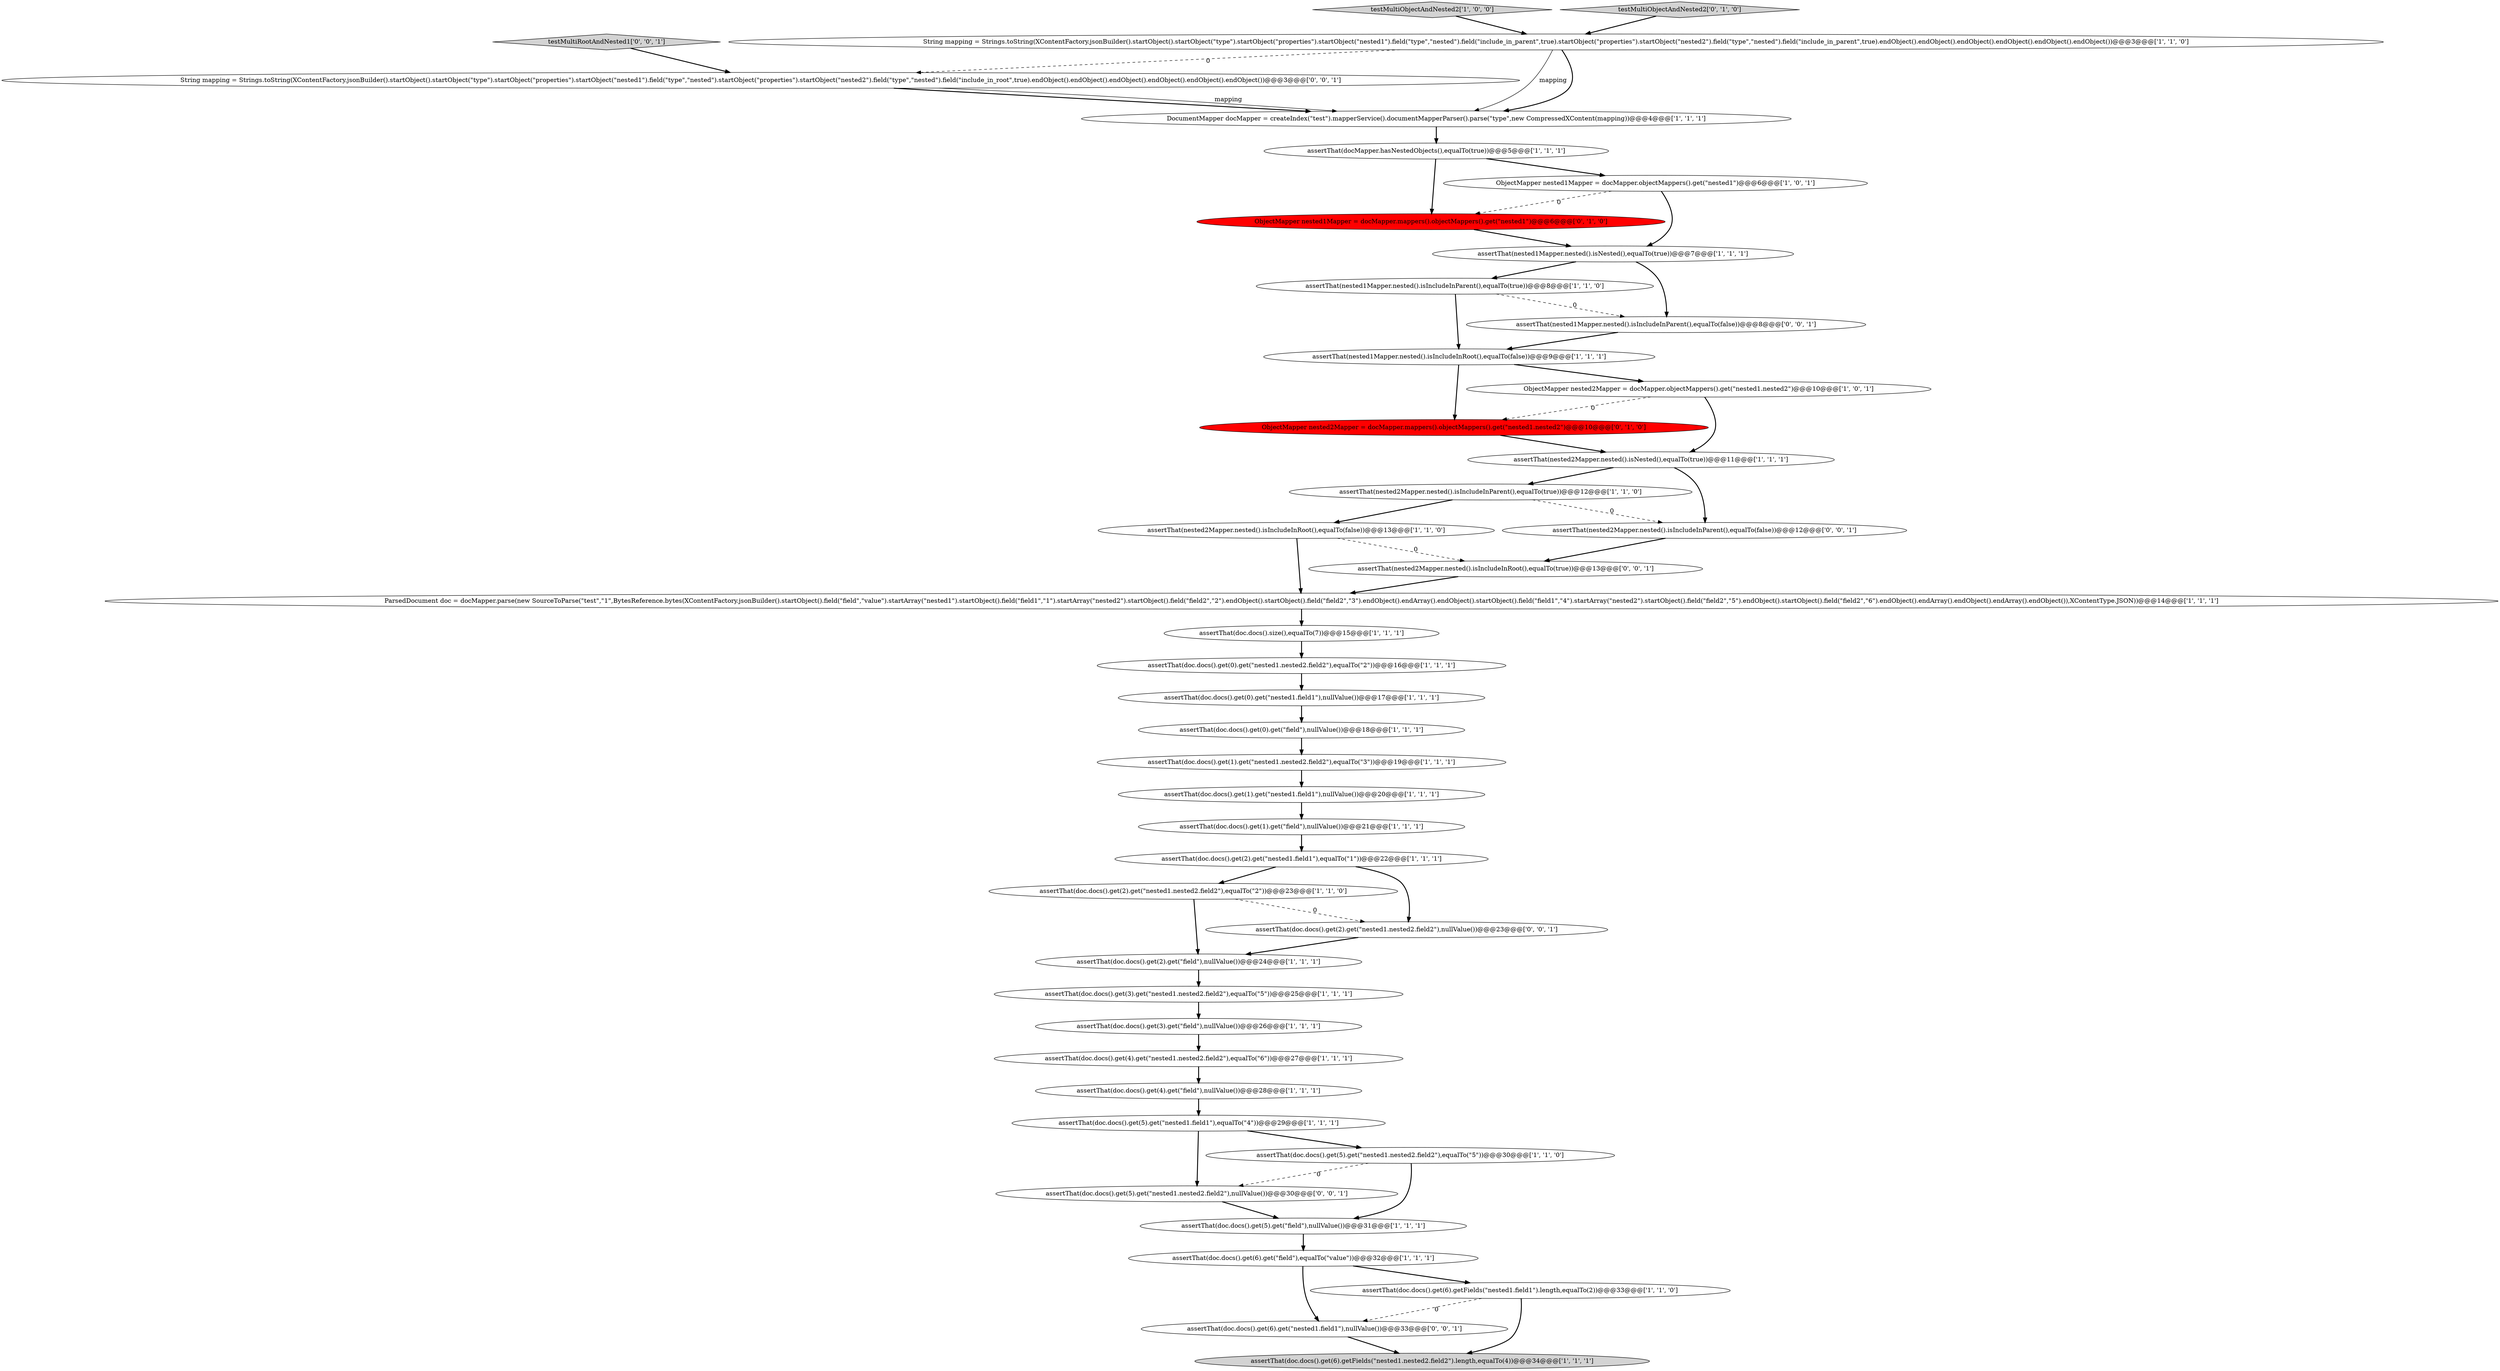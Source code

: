 digraph {
24 [style = filled, label = "assertThat(nested2Mapper.nested().isIncludeInParent(),equalTo(true))@@@12@@@['1', '1', '0']", fillcolor = white, shape = ellipse image = "AAA0AAABBB1BBB"];
36 [style = filled, label = "assertThat(nested2Mapper.nested().isIncludeInRoot(),equalTo(true))@@@13@@@['0', '0', '1']", fillcolor = white, shape = ellipse image = "AAA0AAABBB3BBB"];
42 [style = filled, label = "assertThat(doc.docs().get(5).get(\"nested1.nested2.field2\"),nullValue())@@@30@@@['0', '0', '1']", fillcolor = white, shape = ellipse image = "AAA0AAABBB3BBB"];
33 [style = filled, label = "ObjectMapper nested1Mapper = docMapper.mappers().objectMappers().get(\"nested1\")@@@6@@@['0', '1', '0']", fillcolor = red, shape = ellipse image = "AAA1AAABBB2BBB"];
43 [style = filled, label = "assertThat(doc.docs().get(6).get(\"nested1.field1\"),nullValue())@@@33@@@['0', '0', '1']", fillcolor = white, shape = ellipse image = "AAA0AAABBB3BBB"];
30 [style = filled, label = "assertThat(doc.docs().get(2).get(\"nested1.field1\"),equalTo(\"1\"))@@@22@@@['1', '1', '1']", fillcolor = white, shape = ellipse image = "AAA0AAABBB1BBB"];
4 [style = filled, label = "assertThat(doc.docs().get(3).get(\"nested1.nested2.field2\"),equalTo(\"5\"))@@@25@@@['1', '1', '1']", fillcolor = white, shape = ellipse image = "AAA0AAABBB1BBB"];
7 [style = filled, label = "assertThat(doc.docs().get(2).get(\"field\"),nullValue())@@@24@@@['1', '1', '1']", fillcolor = white, shape = ellipse image = "AAA0AAABBB1BBB"];
26 [style = filled, label = "assertThat(doc.docs().get(5).get(\"nested1.field1\"),equalTo(\"4\"))@@@29@@@['1', '1', '1']", fillcolor = white, shape = ellipse image = "AAA0AAABBB1BBB"];
31 [style = filled, label = "assertThat(doc.docs().get(6).getFields(\"nested1.field1\").length,equalTo(2))@@@33@@@['1', '1', '0']", fillcolor = white, shape = ellipse image = "AAA0AAABBB1BBB"];
41 [style = filled, label = "assertThat(nested2Mapper.nested().isIncludeInParent(),equalTo(false))@@@12@@@['0', '0', '1']", fillcolor = white, shape = ellipse image = "AAA0AAABBB3BBB"];
5 [style = filled, label = "ParsedDocument doc = docMapper.parse(new SourceToParse(\"test\",\"1\",BytesReference.bytes(XContentFactory.jsonBuilder().startObject().field(\"field\",\"value\").startArray(\"nested1\").startObject().field(\"field1\",\"1\").startArray(\"nested2\").startObject().field(\"field2\",\"2\").endObject().startObject().field(\"field2\",\"3\").endObject().endArray().endObject().startObject().field(\"field1\",\"4\").startArray(\"nested2\").startObject().field(\"field2\",\"5\").endObject().startObject().field(\"field2\",\"6\").endObject().endArray().endObject().endArray().endObject()),XContentType.JSON))@@@14@@@['1', '1', '1']", fillcolor = white, shape = ellipse image = "AAA0AAABBB1BBB"];
35 [style = filled, label = "ObjectMapper nested2Mapper = docMapper.mappers().objectMappers().get(\"nested1.nested2\")@@@10@@@['0', '1', '0']", fillcolor = red, shape = ellipse image = "AAA1AAABBB2BBB"];
2 [style = filled, label = "assertThat(nested1Mapper.nested().isIncludeInParent(),equalTo(true))@@@8@@@['1', '1', '0']", fillcolor = white, shape = ellipse image = "AAA0AAABBB1BBB"];
15 [style = filled, label = "assertThat(nested2Mapper.nested().isIncludeInRoot(),equalTo(false))@@@13@@@['1', '1', '0']", fillcolor = white, shape = ellipse image = "AAA0AAABBB1BBB"];
0 [style = filled, label = "assertThat(doc.docs().get(5).get(\"nested1.nested2.field2\"),equalTo(\"5\"))@@@30@@@['1', '1', '0']", fillcolor = white, shape = ellipse image = "AAA0AAABBB1BBB"];
27 [style = filled, label = "assertThat(nested1Mapper.nested().isIncludeInRoot(),equalTo(false))@@@9@@@['1', '1', '1']", fillcolor = white, shape = ellipse image = "AAA0AAABBB1BBB"];
28 [style = filled, label = "assertThat(doc.docs().get(4).get(\"field\"),nullValue())@@@28@@@['1', '1', '1']", fillcolor = white, shape = ellipse image = "AAA0AAABBB1BBB"];
9 [style = filled, label = "ObjectMapper nested1Mapper = docMapper.objectMappers().get(\"nested1\")@@@6@@@['1', '0', '1']", fillcolor = white, shape = ellipse image = "AAA0AAABBB1BBB"];
39 [style = filled, label = "String mapping = Strings.toString(XContentFactory.jsonBuilder().startObject().startObject(\"type\").startObject(\"properties\").startObject(\"nested1\").field(\"type\",\"nested\").startObject(\"properties\").startObject(\"nested2\").field(\"type\",\"nested\").field(\"include_in_root\",true).endObject().endObject().endObject().endObject().endObject().endObject())@@@3@@@['0', '0', '1']", fillcolor = white, shape = ellipse image = "AAA0AAABBB3BBB"];
17 [style = filled, label = "assertThat(nested2Mapper.nested().isNested(),equalTo(true))@@@11@@@['1', '1', '1']", fillcolor = white, shape = ellipse image = "AAA0AAABBB1BBB"];
12 [style = filled, label = "assertThat(doc.docs().get(2).get(\"nested1.nested2.field2\"),equalTo(\"2\"))@@@23@@@['1', '1', '0']", fillcolor = white, shape = ellipse image = "AAA0AAABBB1BBB"];
3 [style = filled, label = "assertThat(doc.docs().get(4).get(\"nested1.nested2.field2\"),equalTo(\"6\"))@@@27@@@['1', '1', '1']", fillcolor = white, shape = ellipse image = "AAA0AAABBB1BBB"];
14 [style = filled, label = "testMultiObjectAndNested2['1', '0', '0']", fillcolor = lightgray, shape = diamond image = "AAA0AAABBB1BBB"];
19 [style = filled, label = "ObjectMapper nested2Mapper = docMapper.objectMappers().get(\"nested1.nested2\")@@@10@@@['1', '0', '1']", fillcolor = white, shape = ellipse image = "AAA0AAABBB1BBB"];
18 [style = filled, label = "assertThat(docMapper.hasNestedObjects(),equalTo(true))@@@5@@@['1', '1', '1']", fillcolor = white, shape = ellipse image = "AAA0AAABBB1BBB"];
10 [style = filled, label = "assertThat(doc.docs().get(0).get(\"nested1.field1\"),nullValue())@@@17@@@['1', '1', '1']", fillcolor = white, shape = ellipse image = "AAA0AAABBB1BBB"];
16 [style = filled, label = "assertThat(doc.docs().get(6).get(\"field\"),equalTo(\"value\"))@@@32@@@['1', '1', '1']", fillcolor = white, shape = ellipse image = "AAA0AAABBB1BBB"];
38 [style = filled, label = "assertThat(nested1Mapper.nested().isIncludeInParent(),equalTo(false))@@@8@@@['0', '0', '1']", fillcolor = white, shape = ellipse image = "AAA0AAABBB3BBB"];
6 [style = filled, label = "assertThat(doc.docs().get(0).get(\"nested1.nested2.field2\"),equalTo(\"2\"))@@@16@@@['1', '1', '1']", fillcolor = white, shape = ellipse image = "AAA0AAABBB1BBB"];
8 [style = filled, label = "assertThat(doc.docs().get(0).get(\"field\"),nullValue())@@@18@@@['1', '1', '1']", fillcolor = white, shape = ellipse image = "AAA0AAABBB1BBB"];
29 [style = filled, label = "String mapping = Strings.toString(XContentFactory.jsonBuilder().startObject().startObject(\"type\").startObject(\"properties\").startObject(\"nested1\").field(\"type\",\"nested\").field(\"include_in_parent\",true).startObject(\"properties\").startObject(\"nested2\").field(\"type\",\"nested\").field(\"include_in_parent\",true).endObject().endObject().endObject().endObject().endObject().endObject())@@@3@@@['1', '1', '0']", fillcolor = white, shape = ellipse image = "AAA0AAABBB1BBB"];
13 [style = filled, label = "assertThat(doc.docs().get(3).get(\"field\"),nullValue())@@@26@@@['1', '1', '1']", fillcolor = white, shape = ellipse image = "AAA0AAABBB1BBB"];
25 [style = filled, label = "assertThat(doc.docs().size(),equalTo(7))@@@15@@@['1', '1', '1']", fillcolor = white, shape = ellipse image = "AAA0AAABBB1BBB"];
20 [style = filled, label = "assertThat(nested1Mapper.nested().isNested(),equalTo(true))@@@7@@@['1', '1', '1']", fillcolor = white, shape = ellipse image = "AAA0AAABBB1BBB"];
32 [style = filled, label = "assertThat(doc.docs().get(1).get(\"nested1.nested2.field2\"),equalTo(\"3\"))@@@19@@@['1', '1', '1']", fillcolor = white, shape = ellipse image = "AAA0AAABBB1BBB"];
11 [style = filled, label = "assertThat(doc.docs().get(1).get(\"nested1.field1\"),nullValue())@@@20@@@['1', '1', '1']", fillcolor = white, shape = ellipse image = "AAA0AAABBB1BBB"];
23 [style = filled, label = "DocumentMapper docMapper = createIndex(\"test\").mapperService().documentMapperParser().parse(\"type\",new CompressedXContent(mapping))@@@4@@@['1', '1', '1']", fillcolor = white, shape = ellipse image = "AAA0AAABBB1BBB"];
1 [style = filled, label = "assertThat(doc.docs().get(5).get(\"field\"),nullValue())@@@31@@@['1', '1', '1']", fillcolor = white, shape = ellipse image = "AAA0AAABBB1BBB"];
37 [style = filled, label = "assertThat(doc.docs().get(2).get(\"nested1.nested2.field2\"),nullValue())@@@23@@@['0', '0', '1']", fillcolor = white, shape = ellipse image = "AAA0AAABBB3BBB"];
40 [style = filled, label = "testMultiRootAndNested1['0', '0', '1']", fillcolor = lightgray, shape = diamond image = "AAA0AAABBB3BBB"];
22 [style = filled, label = "assertThat(doc.docs().get(1).get(\"field\"),nullValue())@@@21@@@['1', '1', '1']", fillcolor = white, shape = ellipse image = "AAA0AAABBB1BBB"];
21 [style = filled, label = "assertThat(doc.docs().get(6).getFields(\"nested1.nested2.field2\").length,equalTo(4))@@@34@@@['1', '1', '1']", fillcolor = lightgray, shape = ellipse image = "AAA0AAABBB1BBB"];
34 [style = filled, label = "testMultiObjectAndNested2['0', '1', '0']", fillcolor = lightgray, shape = diamond image = "AAA0AAABBB2BBB"];
34->29 [style = bold, label=""];
43->21 [style = bold, label=""];
29->23 [style = solid, label="mapping"];
26->42 [style = bold, label=""];
24->41 [style = dashed, label="0"];
33->20 [style = bold, label=""];
12->37 [style = dashed, label="0"];
8->32 [style = bold, label=""];
17->41 [style = bold, label=""];
4->13 [style = bold, label=""];
18->33 [style = bold, label=""];
29->39 [style = dashed, label="0"];
31->43 [style = dashed, label="0"];
38->27 [style = bold, label=""];
28->26 [style = bold, label=""];
9->20 [style = bold, label=""];
31->21 [style = bold, label=""];
19->17 [style = bold, label=""];
29->23 [style = bold, label=""];
7->4 [style = bold, label=""];
20->38 [style = bold, label=""];
30->37 [style = bold, label=""];
25->6 [style = bold, label=""];
15->36 [style = dashed, label="0"];
2->38 [style = dashed, label="0"];
22->30 [style = bold, label=""];
12->7 [style = bold, label=""];
5->25 [style = bold, label=""];
15->5 [style = bold, label=""];
27->35 [style = bold, label=""];
37->7 [style = bold, label=""];
9->33 [style = dashed, label="0"];
20->2 [style = bold, label=""];
3->28 [style = bold, label=""];
26->0 [style = bold, label=""];
17->24 [style = bold, label=""];
30->12 [style = bold, label=""];
41->36 [style = bold, label=""];
40->39 [style = bold, label=""];
0->42 [style = dashed, label="0"];
10->8 [style = bold, label=""];
13->3 [style = bold, label=""];
1->16 [style = bold, label=""];
0->1 [style = bold, label=""];
16->31 [style = bold, label=""];
6->10 [style = bold, label=""];
39->23 [style = bold, label=""];
18->9 [style = bold, label=""];
14->29 [style = bold, label=""];
11->22 [style = bold, label=""];
35->17 [style = bold, label=""];
2->27 [style = bold, label=""];
16->43 [style = bold, label=""];
39->23 [style = solid, label="mapping"];
42->1 [style = bold, label=""];
36->5 [style = bold, label=""];
27->19 [style = bold, label=""];
19->35 [style = dashed, label="0"];
32->11 [style = bold, label=""];
23->18 [style = bold, label=""];
24->15 [style = bold, label=""];
}
